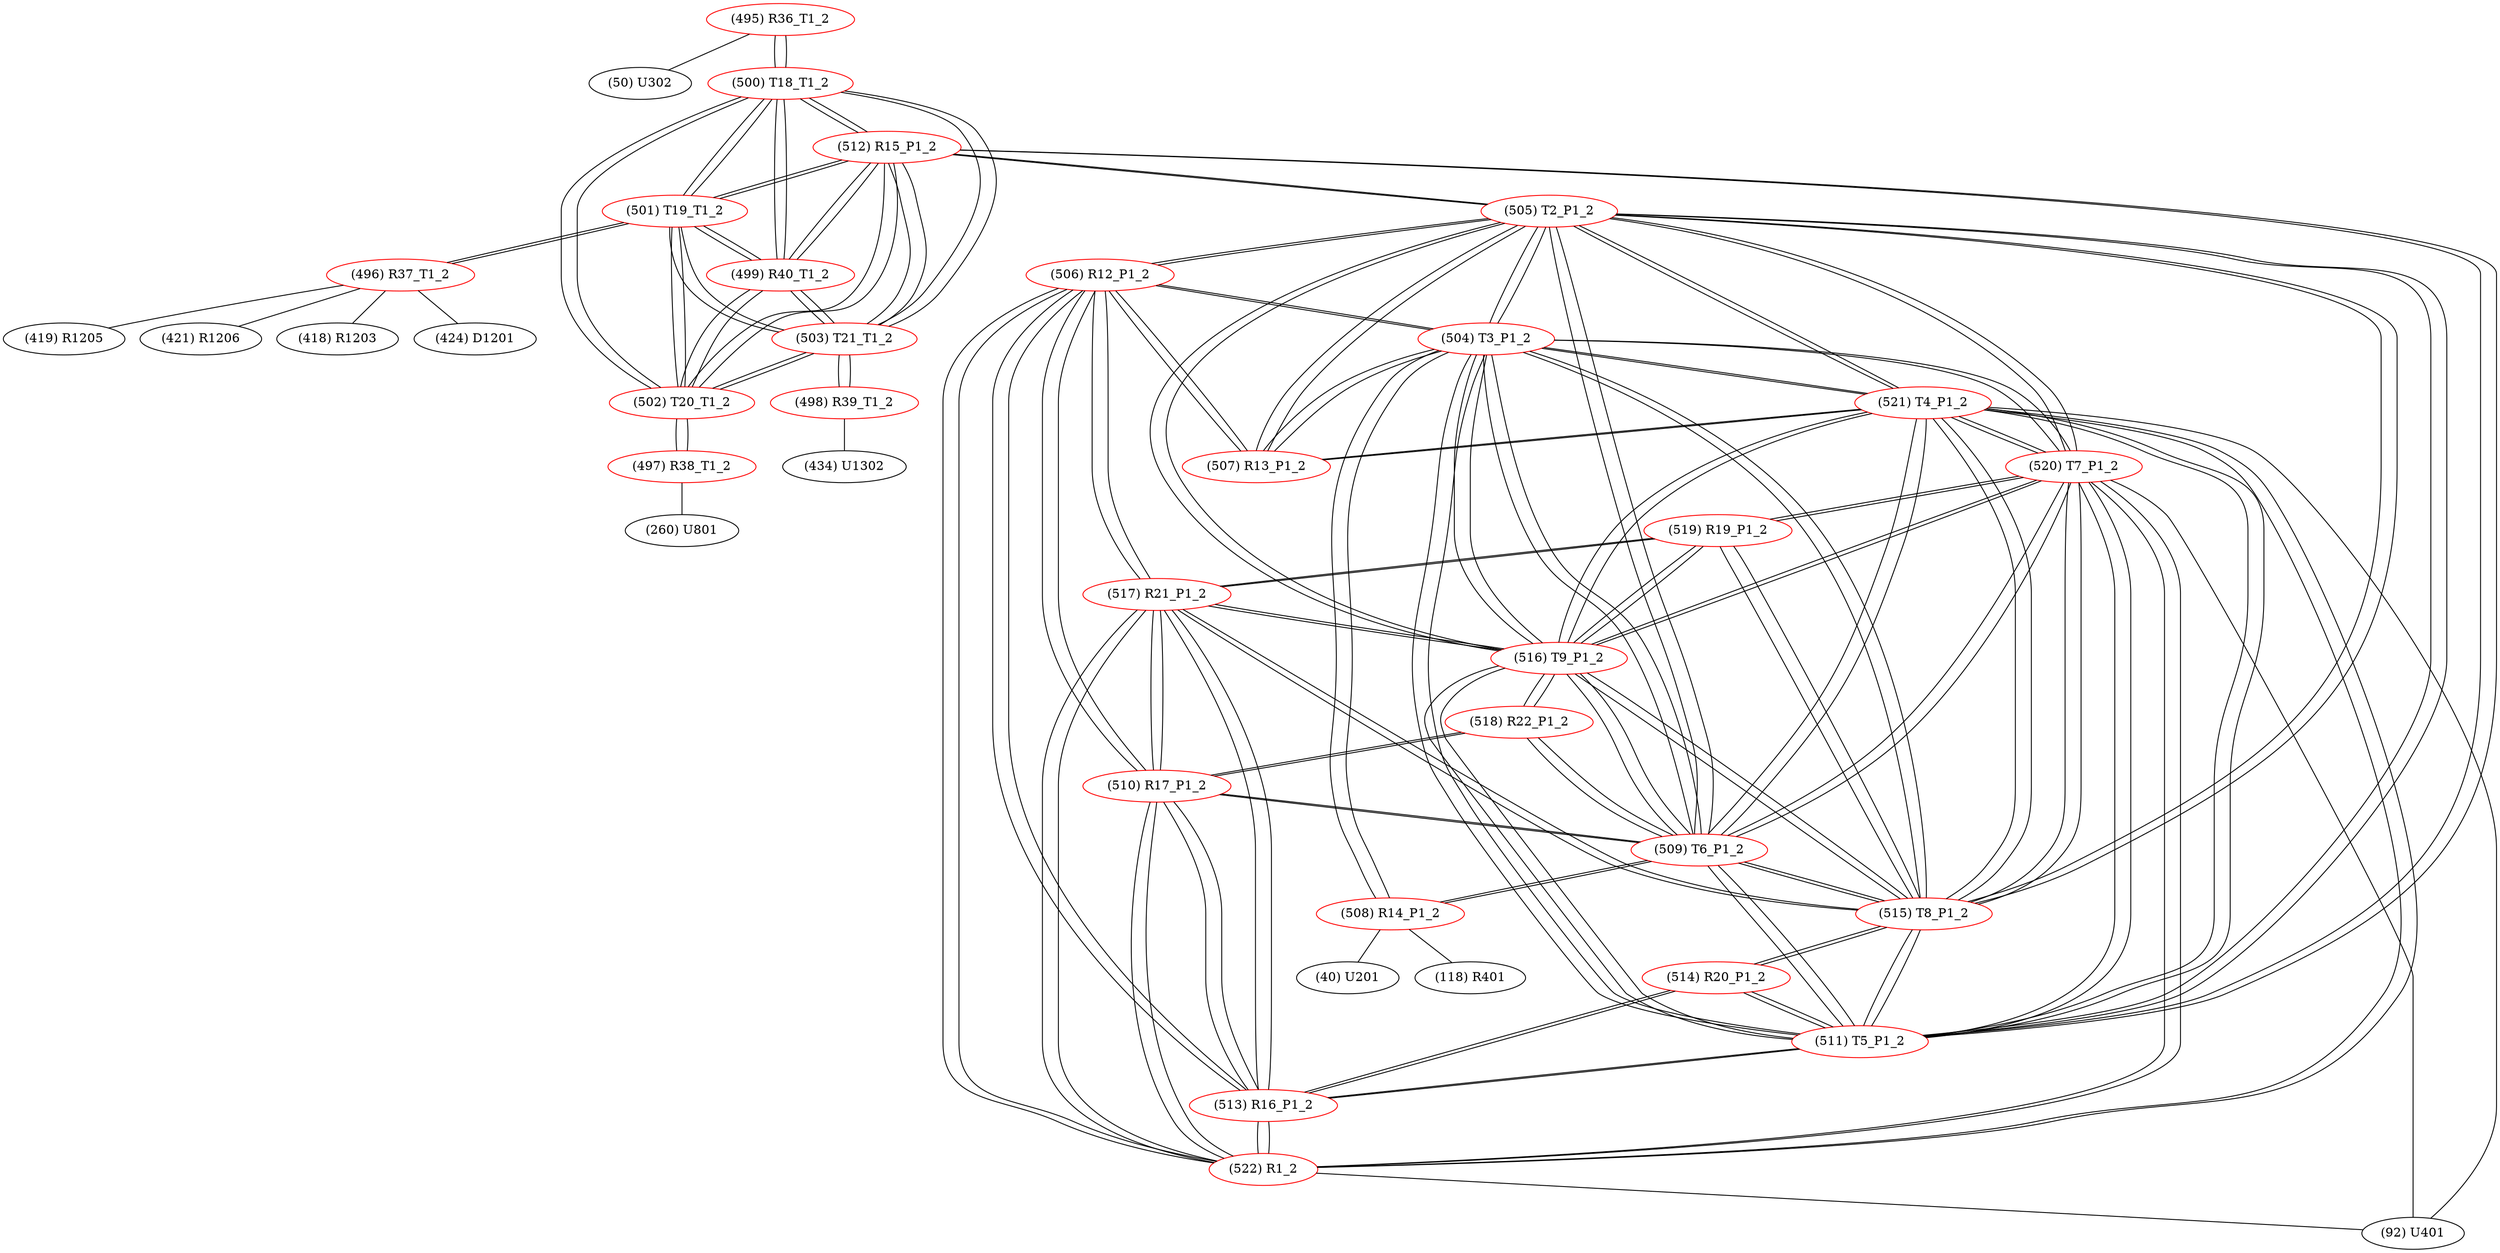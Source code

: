 graph {
	495 [label="(495) R36_T1_2" color=red]
	50 [label="(50) U302"]
	500 [label="(500) T18_T1_2"]
	496 [label="(496) R37_T1_2" color=red]
	421 [label="(421) R1206"]
	418 [label="(418) R1203"]
	424 [label="(424) D1201"]
	419 [label="(419) R1205"]
	501 [label="(501) T19_T1_2"]
	497 [label="(497) R38_T1_2" color=red]
	260 [label="(260) U801"]
	502 [label="(502) T20_T1_2"]
	498 [label="(498) R39_T1_2" color=red]
	434 [label="(434) U1302"]
	503 [label="(503) T21_T1_2"]
	499 [label="(499) R40_T1_2" color=red]
	512 [label="(512) R15_P1_2"]
	500 [label="(500) T18_T1_2"]
	503 [label="(503) T21_T1_2"]
	502 [label="(502) T20_T1_2"]
	501 [label="(501) T19_T1_2"]
	500 [label="(500) T18_T1_2" color=red]
	502 [label="(502) T20_T1_2"]
	501 [label="(501) T19_T1_2"]
	503 [label="(503) T21_T1_2"]
	495 [label="(495) R36_T1_2"]
	512 [label="(512) R15_P1_2"]
	499 [label="(499) R40_T1_2"]
	501 [label="(501) T19_T1_2" color=red]
	502 [label="(502) T20_T1_2"]
	500 [label="(500) T18_T1_2"]
	503 [label="(503) T21_T1_2"]
	496 [label="(496) R37_T1_2"]
	512 [label="(512) R15_P1_2"]
	499 [label="(499) R40_T1_2"]
	502 [label="(502) T20_T1_2" color=red]
	501 [label="(501) T19_T1_2"]
	500 [label="(500) T18_T1_2"]
	503 [label="(503) T21_T1_2"]
	497 [label="(497) R38_T1_2"]
	512 [label="(512) R15_P1_2"]
	499 [label="(499) R40_T1_2"]
	503 [label="(503) T21_T1_2" color=red]
	502 [label="(502) T20_T1_2"]
	501 [label="(501) T19_T1_2"]
	500 [label="(500) T18_T1_2"]
	498 [label="(498) R39_T1_2"]
	512 [label="(512) R15_P1_2"]
	499 [label="(499) R40_T1_2"]
	504 [label="(504) T3_P1_2" color=red]
	521 [label="(521) T4_P1_2"]
	520 [label="(520) T7_P1_2"]
	511 [label="(511) T5_P1_2"]
	516 [label="(516) T9_P1_2"]
	515 [label="(515) T8_P1_2"]
	509 [label="(509) T6_P1_2"]
	505 [label="(505) T2_P1_2"]
	508 [label="(508) R14_P1_2"]
	507 [label="(507) R13_P1_2"]
	506 [label="(506) R12_P1_2"]
	505 [label="(505) T2_P1_2" color=red]
	504 [label="(504) T3_P1_2"]
	521 [label="(521) T4_P1_2"]
	520 [label="(520) T7_P1_2"]
	511 [label="(511) T5_P1_2"]
	516 [label="(516) T9_P1_2"]
	515 [label="(515) T8_P1_2"]
	509 [label="(509) T6_P1_2"]
	507 [label="(507) R13_P1_2"]
	506 [label="(506) R12_P1_2"]
	512 [label="(512) R15_P1_2"]
	506 [label="(506) R12_P1_2" color=red]
	517 [label="(517) R21_P1_2"]
	513 [label="(513) R16_P1_2"]
	510 [label="(510) R17_P1_2"]
	522 [label="(522) R1_2"]
	507 [label="(507) R13_P1_2"]
	504 [label="(504) T3_P1_2"]
	505 [label="(505) T2_P1_2"]
	507 [label="(507) R13_P1_2" color=red]
	521 [label="(521) T4_P1_2"]
	504 [label="(504) T3_P1_2"]
	506 [label="(506) R12_P1_2"]
	505 [label="(505) T2_P1_2"]
	508 [label="(508) R14_P1_2" color=red]
	118 [label="(118) R401"]
	40 [label="(40) U201"]
	504 [label="(504) T3_P1_2"]
	509 [label="(509) T6_P1_2"]
	509 [label="(509) T6_P1_2" color=red]
	504 [label="(504) T3_P1_2"]
	521 [label="(521) T4_P1_2"]
	520 [label="(520) T7_P1_2"]
	511 [label="(511) T5_P1_2"]
	516 [label="(516) T9_P1_2"]
	515 [label="(515) T8_P1_2"]
	505 [label="(505) T2_P1_2"]
	508 [label="(508) R14_P1_2"]
	518 [label="(518) R22_P1_2"]
	510 [label="(510) R17_P1_2"]
	510 [label="(510) R17_P1_2" color=red]
	517 [label="(517) R21_P1_2"]
	513 [label="(513) R16_P1_2"]
	506 [label="(506) R12_P1_2"]
	522 [label="(522) R1_2"]
	518 [label="(518) R22_P1_2"]
	509 [label="(509) T6_P1_2"]
	511 [label="(511) T5_P1_2" color=red]
	504 [label="(504) T3_P1_2"]
	521 [label="(521) T4_P1_2"]
	520 [label="(520) T7_P1_2"]
	516 [label="(516) T9_P1_2"]
	515 [label="(515) T8_P1_2"]
	509 [label="(509) T6_P1_2"]
	505 [label="(505) T2_P1_2"]
	512 [label="(512) R15_P1_2"]
	513 [label="(513) R16_P1_2"]
	514 [label="(514) R20_P1_2"]
	512 [label="(512) R15_P1_2" color=red]
	500 [label="(500) T18_T1_2"]
	503 [label="(503) T21_T1_2"]
	502 [label="(502) T20_T1_2"]
	501 [label="(501) T19_T1_2"]
	499 [label="(499) R40_T1_2"]
	505 [label="(505) T2_P1_2"]
	511 [label="(511) T5_P1_2"]
	513 [label="(513) R16_P1_2" color=red]
	517 [label="(517) R21_P1_2"]
	506 [label="(506) R12_P1_2"]
	510 [label="(510) R17_P1_2"]
	522 [label="(522) R1_2"]
	511 [label="(511) T5_P1_2"]
	514 [label="(514) R20_P1_2"]
	514 [label="(514) R20_P1_2" color=red]
	515 [label="(515) T8_P1_2"]
	513 [label="(513) R16_P1_2"]
	511 [label="(511) T5_P1_2"]
	515 [label="(515) T8_P1_2" color=red]
	504 [label="(504) T3_P1_2"]
	521 [label="(521) T4_P1_2"]
	520 [label="(520) T7_P1_2"]
	511 [label="(511) T5_P1_2"]
	516 [label="(516) T9_P1_2"]
	509 [label="(509) T6_P1_2"]
	505 [label="(505) T2_P1_2"]
	517 [label="(517) R21_P1_2"]
	519 [label="(519) R19_P1_2"]
	514 [label="(514) R20_P1_2"]
	516 [label="(516) T9_P1_2" color=red]
	518 [label="(518) R22_P1_2"]
	504 [label="(504) T3_P1_2"]
	521 [label="(521) T4_P1_2"]
	520 [label="(520) T7_P1_2"]
	511 [label="(511) T5_P1_2"]
	515 [label="(515) T8_P1_2"]
	509 [label="(509) T6_P1_2"]
	505 [label="(505) T2_P1_2"]
	517 [label="(517) R21_P1_2"]
	519 [label="(519) R19_P1_2"]
	517 [label="(517) R21_P1_2" color=red]
	513 [label="(513) R16_P1_2"]
	506 [label="(506) R12_P1_2"]
	510 [label="(510) R17_P1_2"]
	522 [label="(522) R1_2"]
	516 [label="(516) T9_P1_2"]
	515 [label="(515) T8_P1_2"]
	519 [label="(519) R19_P1_2"]
	518 [label="(518) R22_P1_2" color=red]
	516 [label="(516) T9_P1_2"]
	509 [label="(509) T6_P1_2"]
	510 [label="(510) R17_P1_2"]
	519 [label="(519) R19_P1_2" color=red]
	516 [label="(516) T9_P1_2"]
	517 [label="(517) R21_P1_2"]
	515 [label="(515) T8_P1_2"]
	520 [label="(520) T7_P1_2"]
	520 [label="(520) T7_P1_2" color=red]
	504 [label="(504) T3_P1_2"]
	521 [label="(521) T4_P1_2"]
	511 [label="(511) T5_P1_2"]
	516 [label="(516) T9_P1_2"]
	515 [label="(515) T8_P1_2"]
	509 [label="(509) T6_P1_2"]
	505 [label="(505) T2_P1_2"]
	522 [label="(522) R1_2"]
	92 [label="(92) U401"]
	519 [label="(519) R19_P1_2"]
	521 [label="(521) T4_P1_2" color=red]
	504 [label="(504) T3_P1_2"]
	520 [label="(520) T7_P1_2"]
	511 [label="(511) T5_P1_2"]
	516 [label="(516) T9_P1_2"]
	515 [label="(515) T8_P1_2"]
	509 [label="(509) T6_P1_2"]
	505 [label="(505) T2_P1_2"]
	507 [label="(507) R13_P1_2"]
	522 [label="(522) R1_2"]
	92 [label="(92) U401"]
	522 [label="(522) R1_2" color=red]
	521 [label="(521) T4_P1_2"]
	520 [label="(520) T7_P1_2"]
	92 [label="(92) U401"]
	517 [label="(517) R21_P1_2"]
	513 [label="(513) R16_P1_2"]
	506 [label="(506) R12_P1_2"]
	510 [label="(510) R17_P1_2"]
	495 -- 50
	495 -- 500
	496 -- 421
	496 -- 418
	496 -- 424
	496 -- 419
	496 -- 501
	497 -- 260
	497 -- 502
	498 -- 434
	498 -- 503
	499 -- 512
	499 -- 500
	499 -- 503
	499 -- 502
	499 -- 501
	500 -- 502
	500 -- 501
	500 -- 503
	500 -- 495
	500 -- 512
	500 -- 499
	501 -- 502
	501 -- 500
	501 -- 503
	501 -- 496
	501 -- 512
	501 -- 499
	502 -- 501
	502 -- 500
	502 -- 503
	502 -- 497
	502 -- 512
	502 -- 499
	503 -- 502
	503 -- 501
	503 -- 500
	503 -- 498
	503 -- 512
	503 -- 499
	504 -- 521
	504 -- 520
	504 -- 511
	504 -- 516
	504 -- 515
	504 -- 509
	504 -- 505
	504 -- 508
	504 -- 507
	504 -- 506
	505 -- 504
	505 -- 521
	505 -- 520
	505 -- 511
	505 -- 516
	505 -- 515
	505 -- 509
	505 -- 507
	505 -- 506
	505 -- 512
	506 -- 517
	506 -- 513
	506 -- 510
	506 -- 522
	506 -- 507
	506 -- 504
	506 -- 505
	507 -- 521
	507 -- 504
	507 -- 506
	507 -- 505
	508 -- 118
	508 -- 40
	508 -- 504
	508 -- 509
	509 -- 504
	509 -- 521
	509 -- 520
	509 -- 511
	509 -- 516
	509 -- 515
	509 -- 505
	509 -- 508
	509 -- 518
	509 -- 510
	510 -- 517
	510 -- 513
	510 -- 506
	510 -- 522
	510 -- 518
	510 -- 509
	511 -- 504
	511 -- 521
	511 -- 520
	511 -- 516
	511 -- 515
	511 -- 509
	511 -- 505
	511 -- 512
	511 -- 513
	511 -- 514
	512 -- 500
	512 -- 503
	512 -- 502
	512 -- 501
	512 -- 499
	512 -- 505
	512 -- 511
	513 -- 517
	513 -- 506
	513 -- 510
	513 -- 522
	513 -- 511
	513 -- 514
	514 -- 515
	514 -- 513
	514 -- 511
	515 -- 504
	515 -- 521
	515 -- 520
	515 -- 511
	515 -- 516
	515 -- 509
	515 -- 505
	515 -- 517
	515 -- 519
	515 -- 514
	516 -- 518
	516 -- 504
	516 -- 521
	516 -- 520
	516 -- 511
	516 -- 515
	516 -- 509
	516 -- 505
	516 -- 517
	516 -- 519
	517 -- 513
	517 -- 506
	517 -- 510
	517 -- 522
	517 -- 516
	517 -- 515
	517 -- 519
	518 -- 516
	518 -- 509
	518 -- 510
	519 -- 516
	519 -- 517
	519 -- 515
	519 -- 520
	520 -- 504
	520 -- 521
	520 -- 511
	520 -- 516
	520 -- 515
	520 -- 509
	520 -- 505
	520 -- 522
	520 -- 92
	520 -- 519
	521 -- 504
	521 -- 520
	521 -- 511
	521 -- 516
	521 -- 515
	521 -- 509
	521 -- 505
	521 -- 507
	521 -- 522
	521 -- 92
	522 -- 521
	522 -- 520
	522 -- 92
	522 -- 517
	522 -- 513
	522 -- 506
	522 -- 510
}